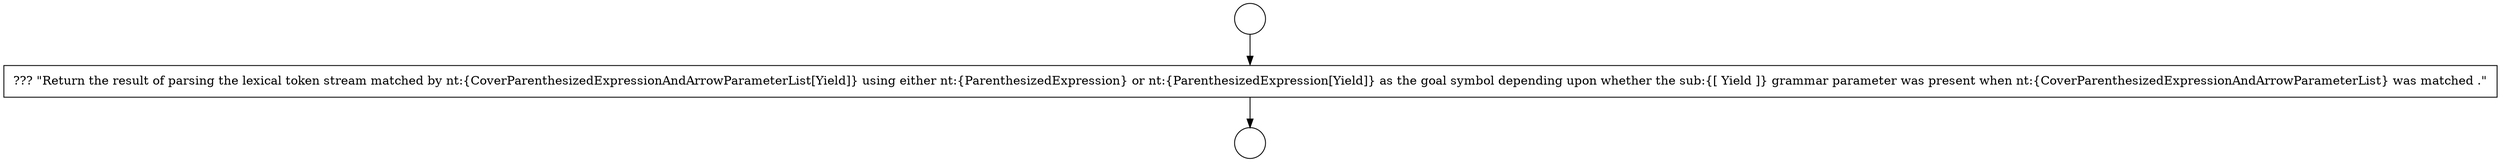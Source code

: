 digraph {
  node3116 [shape=circle label=" " color="black" fillcolor="white" style=filled]
  node3118 [shape=none, margin=0, label=<<font color="black">
    <table border="0" cellborder="1" cellspacing="0" cellpadding="10">
      <tr><td align="left">??? &quot;Return the result of parsing the lexical token stream matched by nt:{CoverParenthesizedExpressionAndArrowParameterList[Yield]} using either nt:{ParenthesizedExpression} or nt:{ParenthesizedExpression[Yield]} as the goal symbol depending upon whether the sub:{[ Yield ]} grammar parameter was present when nt:{CoverParenthesizedExpressionAndArrowParameterList} was matched .&quot;</td></tr>
    </table>
  </font>> color="black" fillcolor="white" style=filled]
  node3117 [shape=circle label=" " color="black" fillcolor="white" style=filled]
  node3116 -> node3118 [ color="black"]
  node3118 -> node3117 [ color="black"]
}
